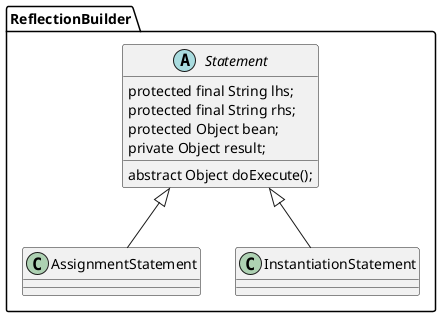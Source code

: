 @startuml

abstract class ReflectionBuilder.Statement{
    protected final String lhs;
    protected final String rhs;
    protected Object bean;
    private Object result;
    abstract Object doExecute();
}

ReflectionBuilder.Statement <|-- ReflectionBuilder.AssignmentStatement
ReflectionBuilder.Statement <|-- ReflectionBuilder.InstantiationStatement
@enduml